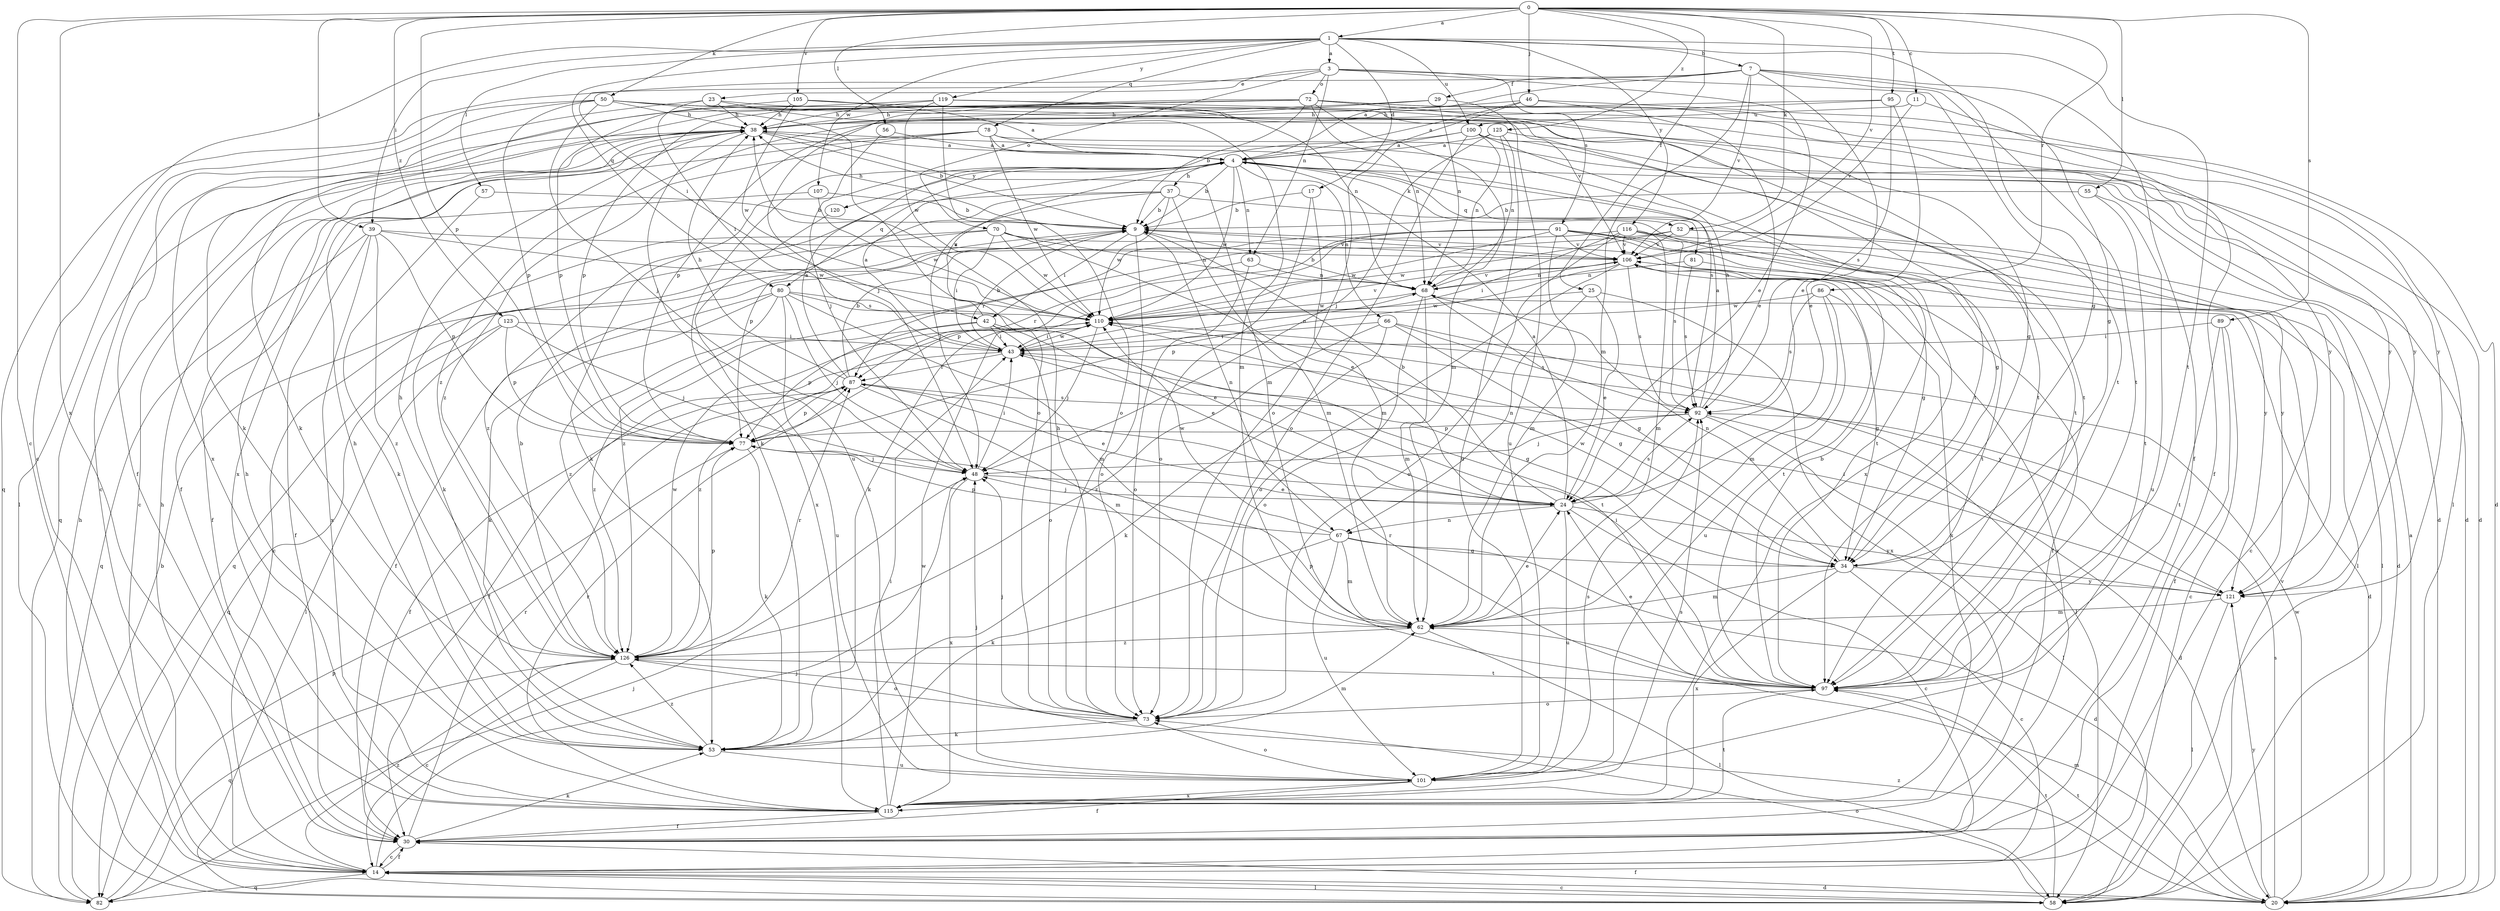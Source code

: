 strict digraph  {
0;
1;
3;
4;
7;
9;
11;
14;
17;
20;
23;
24;
25;
29;
30;
34;
37;
38;
39;
42;
43;
46;
48;
50;
52;
53;
55;
56;
57;
58;
62;
63;
66;
67;
68;
70;
72;
73;
77;
78;
80;
81;
82;
86;
87;
89;
91;
92;
95;
97;
100;
101;
105;
106;
107;
110;
115;
116;
119;
120;
121;
123;
125;
126;
0 -> 1  [label=a];
0 -> 11  [label=c];
0 -> 14  [label=c];
0 -> 25  [label=f];
0 -> 39  [label=i];
0 -> 46  [label=j];
0 -> 50  [label=k];
0 -> 52  [label=k];
0 -> 55  [label=l];
0 -> 56  [label=l];
0 -> 77  [label=p];
0 -> 86  [label=r];
0 -> 89  [label=s];
0 -> 95  [label=t];
0 -> 105  [label=v];
0 -> 106  [label=v];
0 -> 115  [label=x];
0 -> 123  [label=z];
0 -> 125  [label=z];
1 -> 3  [label=a];
1 -> 7  [label=b];
1 -> 14  [label=c];
1 -> 17  [label=d];
1 -> 34  [label=g];
1 -> 39  [label=i];
1 -> 57  [label=l];
1 -> 78  [label=q];
1 -> 80  [label=q];
1 -> 97  [label=t];
1 -> 100  [label=u];
1 -> 107  [label=w];
1 -> 116  [label=y];
1 -> 119  [label=y];
3 -> 23  [label=e];
3 -> 24  [label=e];
3 -> 42  [label=i];
3 -> 63  [label=n];
3 -> 70  [label=o];
3 -> 72  [label=o];
3 -> 91  [label=s];
3 -> 97  [label=t];
4 -> 9  [label=b];
4 -> 34  [label=g];
4 -> 37  [label=h];
4 -> 52  [label=k];
4 -> 53  [label=k];
4 -> 63  [label=n];
4 -> 66  [label=n];
4 -> 80  [label=q];
4 -> 81  [label=q];
4 -> 110  [label=w];
4 -> 120  [label=y];
7 -> 4  [label=a];
7 -> 24  [label=e];
7 -> 29  [label=f];
7 -> 30  [label=f];
7 -> 34  [label=g];
7 -> 62  [label=m];
7 -> 82  [label=q];
7 -> 97  [label=t];
7 -> 106  [label=v];
9 -> 38  [label=h];
9 -> 42  [label=i];
9 -> 67  [label=n];
9 -> 73  [label=o];
9 -> 106  [label=v];
11 -> 30  [label=f];
11 -> 100  [label=u];
11 -> 106  [label=v];
14 -> 20  [label=d];
14 -> 30  [label=f];
14 -> 38  [label=h];
14 -> 48  [label=j];
14 -> 58  [label=l];
14 -> 82  [label=q];
14 -> 126  [label=z];
17 -> 9  [label=b];
17 -> 62  [label=m];
17 -> 73  [label=o];
20 -> 4  [label=a];
20 -> 30  [label=f];
20 -> 62  [label=m];
20 -> 92  [label=s];
20 -> 97  [label=t];
20 -> 110  [label=w];
20 -> 121  [label=y];
20 -> 126  [label=z];
23 -> 38  [label=h];
23 -> 43  [label=i];
23 -> 62  [label=m];
23 -> 97  [label=t];
23 -> 115  [label=x];
24 -> 4  [label=a];
24 -> 9  [label=b];
24 -> 14  [label=c];
24 -> 48  [label=j];
24 -> 67  [label=n];
24 -> 92  [label=s];
24 -> 101  [label=u];
24 -> 121  [label=y];
25 -> 24  [label=e];
25 -> 67  [label=n];
25 -> 110  [label=w];
25 -> 115  [label=x];
29 -> 38  [label=h];
29 -> 68  [label=n];
29 -> 77  [label=p];
29 -> 101  [label=u];
30 -> 14  [label=c];
30 -> 53  [label=k];
30 -> 87  [label=r];
30 -> 106  [label=v];
34 -> 14  [label=c];
34 -> 62  [label=m];
34 -> 68  [label=n];
34 -> 110  [label=w];
34 -> 115  [label=x];
34 -> 121  [label=y];
37 -> 9  [label=b];
37 -> 48  [label=j];
37 -> 62  [label=m];
37 -> 77  [label=p];
37 -> 97  [label=t];
37 -> 110  [label=w];
37 -> 126  [label=z];
38 -> 4  [label=a];
38 -> 9  [label=b];
38 -> 14  [label=c];
38 -> 62  [label=m];
38 -> 82  [label=q];
38 -> 101  [label=u];
39 -> 30  [label=f];
39 -> 77  [label=p];
39 -> 82  [label=q];
39 -> 106  [label=v];
39 -> 110  [label=w];
39 -> 115  [label=x];
39 -> 126  [label=z];
42 -> 4  [label=a];
42 -> 24  [label=e];
42 -> 43  [label=i];
42 -> 73  [label=o];
42 -> 77  [label=p];
42 -> 97  [label=t];
42 -> 126  [label=z];
43 -> 4  [label=a];
43 -> 9  [label=b];
43 -> 30  [label=f];
43 -> 34  [label=g];
43 -> 68  [label=n];
43 -> 87  [label=r];
43 -> 110  [label=w];
46 -> 4  [label=a];
46 -> 24  [label=e];
46 -> 38  [label=h];
46 -> 58  [label=l];
46 -> 73  [label=o];
48 -> 24  [label=e];
48 -> 43  [label=i];
48 -> 115  [label=x];
50 -> 30  [label=f];
50 -> 38  [label=h];
50 -> 48  [label=j];
50 -> 58  [label=l];
50 -> 73  [label=o];
50 -> 77  [label=p];
50 -> 97  [label=t];
50 -> 106  [label=v];
50 -> 121  [label=y];
52 -> 14  [label=c];
52 -> 58  [label=l];
52 -> 82  [label=q];
52 -> 106  [label=v];
52 -> 110  [label=w];
53 -> 38  [label=h];
53 -> 62  [label=m];
53 -> 101  [label=u];
53 -> 126  [label=z];
55 -> 9  [label=b];
55 -> 97  [label=t];
55 -> 101  [label=u];
56 -> 4  [label=a];
56 -> 48  [label=j];
57 -> 9  [label=b];
57 -> 53  [label=k];
58 -> 14  [label=c];
58 -> 38  [label=h];
58 -> 73  [label=o];
58 -> 97  [label=t];
58 -> 106  [label=v];
62 -> 24  [label=e];
62 -> 58  [label=l];
62 -> 126  [label=z];
63 -> 68  [label=n];
63 -> 73  [label=o];
63 -> 87  [label=r];
66 -> 34  [label=g];
66 -> 43  [label=i];
66 -> 53  [label=k];
66 -> 58  [label=l];
66 -> 92  [label=s];
66 -> 126  [label=z];
67 -> 20  [label=d];
67 -> 34  [label=g];
67 -> 53  [label=k];
67 -> 62  [label=m];
67 -> 77  [label=p];
67 -> 101  [label=u];
67 -> 110  [label=w];
68 -> 9  [label=b];
68 -> 20  [label=d];
68 -> 34  [label=g];
68 -> 62  [label=m];
68 -> 73  [label=o];
68 -> 106  [label=v];
68 -> 110  [label=w];
70 -> 14  [label=c];
70 -> 24  [label=e];
70 -> 43  [label=i];
70 -> 53  [label=k];
70 -> 68  [label=n];
70 -> 106  [label=v];
70 -> 110  [label=w];
72 -> 9  [label=b];
72 -> 14  [label=c];
72 -> 20  [label=d];
72 -> 34  [label=g];
72 -> 38  [label=h];
72 -> 48  [label=j];
72 -> 53  [label=k];
72 -> 62  [label=m];
72 -> 68  [label=n];
72 -> 77  [label=p];
72 -> 121  [label=y];
73 -> 38  [label=h];
73 -> 48  [label=j];
73 -> 53  [label=k];
77 -> 48  [label=j];
77 -> 53  [label=k];
78 -> 4  [label=a];
78 -> 20  [label=d];
78 -> 30  [label=f];
78 -> 92  [label=s];
78 -> 110  [label=w];
78 -> 115  [label=x];
78 -> 126  [label=z];
80 -> 24  [label=e];
80 -> 30  [label=f];
80 -> 48  [label=j];
80 -> 53  [label=k];
80 -> 62  [label=m];
80 -> 101  [label=u];
80 -> 126  [label=z];
80 -> 110  [label=s];
81 -> 30  [label=f];
81 -> 68  [label=n];
81 -> 92  [label=s];
82 -> 9  [label=b];
82 -> 48  [label=j];
82 -> 77  [label=p];
86 -> 34  [label=g];
86 -> 62  [label=m];
86 -> 92  [label=s];
86 -> 101  [label=u];
86 -> 110  [label=w];
87 -> 4  [label=a];
87 -> 9  [label=b];
87 -> 24  [label=e];
87 -> 30  [label=f];
87 -> 38  [label=h];
87 -> 62  [label=m];
87 -> 77  [label=p];
87 -> 92  [label=s];
89 -> 14  [label=c];
89 -> 30  [label=f];
89 -> 43  [label=i];
89 -> 97  [label=t];
91 -> 20  [label=d];
91 -> 34  [label=g];
91 -> 53  [label=k];
91 -> 58  [label=l];
91 -> 62  [label=m];
91 -> 77  [label=p];
91 -> 87  [label=r];
91 -> 106  [label=v];
91 -> 110  [label=w];
91 -> 121  [label=y];
92 -> 4  [label=a];
92 -> 20  [label=d];
92 -> 38  [label=h];
92 -> 48  [label=j];
92 -> 58  [label=l];
92 -> 77  [label=p];
95 -> 24  [label=e];
95 -> 38  [label=h];
95 -> 92  [label=s];
95 -> 126  [label=z];
97 -> 9  [label=b];
97 -> 24  [label=e];
97 -> 43  [label=i];
97 -> 73  [label=o];
97 -> 77  [label=p];
97 -> 87  [label=r];
100 -> 4  [label=a];
100 -> 20  [label=d];
100 -> 53  [label=k];
100 -> 68  [label=n];
100 -> 73  [label=o];
100 -> 97  [label=t];
100 -> 115  [label=x];
101 -> 30  [label=f];
101 -> 48  [label=j];
101 -> 73  [label=o];
101 -> 92  [label=s];
101 -> 115  [label=x];
105 -> 4  [label=a];
105 -> 38  [label=h];
105 -> 77  [label=p];
105 -> 97  [label=t];
105 -> 110  [label=w];
105 -> 121  [label=y];
106 -> 68  [label=n];
106 -> 73  [label=o];
106 -> 77  [label=p];
106 -> 92  [label=s];
106 -> 97  [label=t];
106 -> 115  [label=x];
107 -> 9  [label=b];
107 -> 30  [label=f];
107 -> 110  [label=w];
110 -> 43  [label=i];
110 -> 48  [label=j];
110 -> 106  [label=v];
110 -> 121  [label=y];
110 -> 126  [label=z];
115 -> 30  [label=f];
115 -> 38  [label=h];
115 -> 43  [label=i];
115 -> 87  [label=r];
115 -> 92  [label=s];
115 -> 97  [label=t];
115 -> 110  [label=w];
116 -> 43  [label=i];
116 -> 62  [label=m];
116 -> 73  [label=o];
116 -> 92  [label=s];
116 -> 97  [label=t];
116 -> 106  [label=v];
116 -> 121  [label=y];
116 -> 126  [label=z];
119 -> 38  [label=h];
119 -> 53  [label=k];
119 -> 68  [label=n];
119 -> 73  [label=o];
119 -> 110  [label=w];
119 -> 121  [label=y];
120 -> 115  [label=x];
121 -> 43  [label=i];
121 -> 58  [label=l];
121 -> 62  [label=m];
123 -> 43  [label=i];
123 -> 48  [label=j];
123 -> 58  [label=l];
123 -> 77  [label=p];
123 -> 82  [label=q];
125 -> 4  [label=a];
125 -> 20  [label=d];
125 -> 48  [label=j];
125 -> 68  [label=n];
125 -> 101  [label=u];
126 -> 9  [label=b];
126 -> 14  [label=c];
126 -> 38  [label=h];
126 -> 73  [label=o];
126 -> 77  [label=p];
126 -> 82  [label=q];
126 -> 87  [label=r];
126 -> 97  [label=t];
126 -> 110  [label=w];
}
